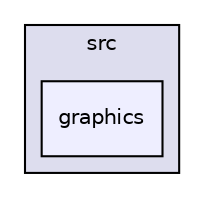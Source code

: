 digraph "src/graphics" {
  compound=true
  node [ fontsize="10", fontname="Helvetica"];
  edge [ labelfontsize="10", labelfontname="Helvetica"];
  subgraph clusterdir_68267d1309a1af8e8297ef4c3efbcdba {
    graph [ bgcolor="#ddddee", pencolor="black", label="src" fontname="Helvetica", fontsize="10", URL="dir_68267d1309a1af8e8297ef4c3efbcdba.html"]
  dir_560415a5d2bc4999842279f4fc1debef [shape=box, label="graphics", style="filled", fillcolor="#eeeeff", pencolor="black", URL="dir_560415a5d2bc4999842279f4fc1debef.html"];
  }
}
